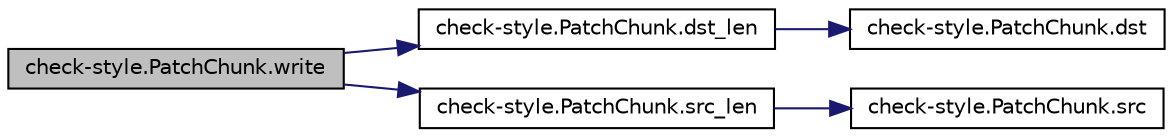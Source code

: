digraph "check-style.PatchChunk.write"
{
 // LATEX_PDF_SIZE
  edge [fontname="Helvetica",fontsize="10",labelfontname="Helvetica",labelfontsize="10"];
  node [fontname="Helvetica",fontsize="10",shape=record];
  rankdir="LR";
  Node1 [label="check-style.PatchChunk.write",height=0.2,width=0.4,color="black", fillcolor="grey75", style="filled", fontcolor="black",tooltip="Write lines to file."];
  Node1 -> Node2 [color="midnightblue",fontsize="10",style="solid",fontname="Helvetica"];
  Node2 [label="check-style.PatchChunk.dst_len",height=0.2,width=0.4,color="black", fillcolor="white", style="filled",URL="$classcheck-style_1_1_patch_chunk.html#a1dea64ae4dc7b202cae7dc69a99072f8",tooltip="Get number of destinaton lines."];
  Node2 -> Node3 [color="midnightblue",fontsize="10",style="solid",fontname="Helvetica"];
  Node3 [label="check-style.PatchChunk.dst",height=0.2,width=0.4,color="black", fillcolor="white", style="filled",URL="$classcheck-style_1_1_patch_chunk.html#a144bd4c2cd96deaa52e5f0087f6f1d5b",tooltip="Get destination lines."];
  Node1 -> Node4 [color="midnightblue",fontsize="10",style="solid",fontname="Helvetica"];
  Node4 [label="check-style.PatchChunk.src_len",height=0.2,width=0.4,color="black", fillcolor="white", style="filled",URL="$classcheck-style_1_1_patch_chunk.html#ab8e37ae76e0c5ce9f3b50bd40981cf8b",tooltip="Get number of source lines."];
  Node4 -> Node5 [color="midnightblue",fontsize="10",style="solid",fontname="Helvetica"];
  Node5 [label="check-style.PatchChunk.src",height=0.2,width=0.4,color="black", fillcolor="white", style="filled",URL="$classcheck-style_1_1_patch_chunk.html#a18c300efa76fb595ad11146e24884689",tooltip="Get source lines."];
}

